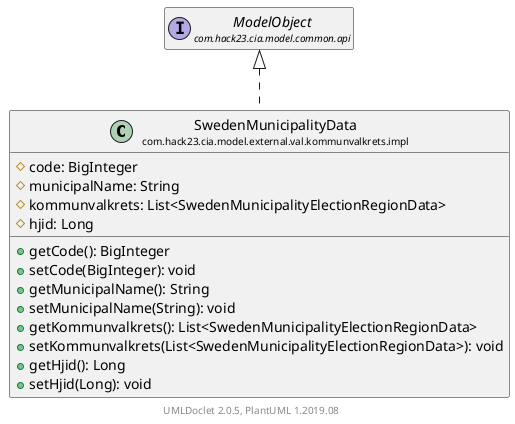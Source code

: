@startuml
    set namespaceSeparator none
    hide empty fields
    hide empty methods

    class "<size:14>SwedenMunicipalityData\n<size:10>com.hack23.cia.model.external.val.kommunvalkrets.impl" as com.hack23.cia.model.external.val.kommunvalkrets.impl.SwedenMunicipalityData [[SwedenMunicipalityData.html]] {
        #code: BigInteger
        #municipalName: String
        #kommunvalkrets: List<SwedenMunicipalityElectionRegionData>
        #hjid: Long
        +getCode(): BigInteger
        +setCode(BigInteger): void
        +getMunicipalName(): String
        +setMunicipalName(String): void
        +getKommunvalkrets(): List<SwedenMunicipalityElectionRegionData>
        +setKommunvalkrets(List<SwedenMunicipalityElectionRegionData>): void
        +getHjid(): Long
        +setHjid(Long): void
    }

    interface "<size:14>ModelObject\n<size:10>com.hack23.cia.model.common.api" as com.hack23.cia.model.common.api.ModelObject

    com.hack23.cia.model.common.api.ModelObject <|.. com.hack23.cia.model.external.val.kommunvalkrets.impl.SwedenMunicipalityData

    center footer UMLDoclet 2.0.5, PlantUML 1.2019.08
@enduml
